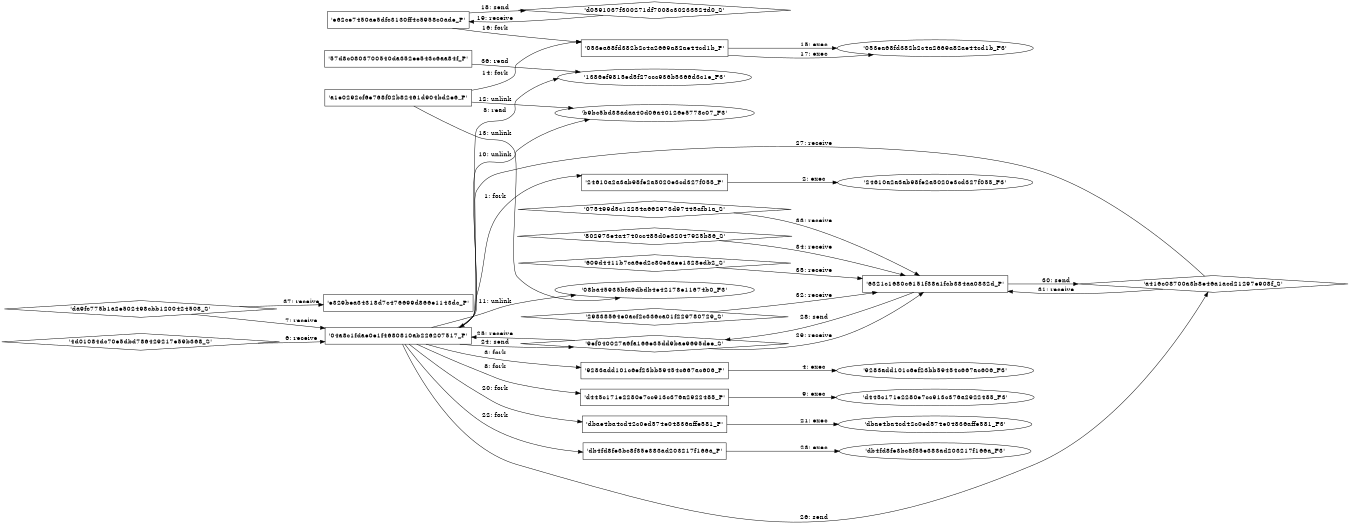digraph "D:\Learning\Paper\apt\基于CTI的攻击预警\Dataset\攻击图\ASGfromALLCTI\New Router Malware with Destructive Capabilities.dot" {
rankdir="LR"
size="9"
fixedsize="false"
splines="true"
nodesep=0.3
ranksep=0
fontsize=10
overlap="scalexy"
engine= "neato"
	"'04a8c1fdae0e1f4680810ab226207517_P'" [node_type=Process shape=box]
	"'24610a2a3ab98fe2a5020e3cd327f055_P'" [node_type=Process shape=box]
	"'04a8c1fdae0e1f4680810ab226207517_P'" -> "'24610a2a3ab98fe2a5020e3cd327f055_P'" [label="1: fork"]
	"'24610a2a3ab98fe2a5020e3cd327f055_P'" [node_type=Process shape=box]
	"'24610a2a3ab98fe2a5020e3cd327f055_F3'" [node_type=File shape=ellipse]
	"'24610a2a3ab98fe2a5020e3cd327f055_P'" -> "'24610a2a3ab98fe2a5020e3cd327f055_F3'" [label="2: exec"]
	"'04a8c1fdae0e1f4680810ab226207517_P'" [node_type=Process shape=box]
	"'9283add101c6ef23bb59454c667ac606_P'" [node_type=Process shape=box]
	"'04a8c1fdae0e1f4680810ab226207517_P'" -> "'9283add101c6ef23bb59454c667ac606_P'" [label="3: fork"]
	"'9283add101c6ef23bb59454c667ac606_P'" [node_type=Process shape=box]
	"'9283add101c6ef23bb59454c667ac606_F3'" [node_type=File shape=ellipse]
	"'9283add101c6ef23bb59454c667ac606_P'" -> "'9283add101c6ef23bb59454c667ac606_F3'" [label="4: exec"]
	"'1386ef9815ed5f27ccc936b5366d3c1e_F3'" [node_type=file shape=ellipse]
	"'04a8c1fdae0e1f4680810ab226207517_P'" [node_type=Process shape=box]
	"'04a8c1fdae0e1f4680810ab226207517_P'" -> "'1386ef9815ed5f27ccc936b5366d3c1e_F3'" [label="5: read"]
	"'04a8c1fdae0e1f4680810ab226207517_P'" [node_type=Process shape=box]
	"'4d01084dc70e5dbd786429217e59b368_S'" [node_type=Socket shape=diamond]
	"'4d01084dc70e5dbd786429217e59b368_S'" -> "'04a8c1fdae0e1f4680810ab226207517_P'" [label="6: receive"]
	"'04a8c1fdae0e1f4680810ab226207517_P'" [node_type=Process shape=box]
	"'da9fc775b1a2e502498cbb1200424508_S'" [node_type=Socket shape=diamond]
	"'da9fc775b1a2e502498cbb1200424508_S'" -> "'04a8c1fdae0e1f4680810ab226207517_P'" [label="7: receive"]
	"'04a8c1fdae0e1f4680810ab226207517_P'" [node_type=Process shape=box]
	"'d445c171e2280e7cc913c376a2922485_P'" [node_type=Process shape=box]
	"'04a8c1fdae0e1f4680810ab226207517_P'" -> "'d445c171e2280e7cc913c376a2922485_P'" [label="8: fork"]
	"'d445c171e2280e7cc913c376a2922485_P'" [node_type=Process shape=box]
	"'d445c171e2280e7cc913c376a2922485_F3'" [node_type=File shape=ellipse]
	"'d445c171e2280e7cc913c376a2922485_P'" -> "'d445c171e2280e7cc913c376a2922485_F3'" [label="9: exec"]
	"'b9bc5bd38adaa40d06a40126e5778c07_F3'" [node_type=file shape=ellipse]
	"'04a8c1fdae0e1f4680810ab226207517_P'" [node_type=Process shape=box]
	"'04a8c1fdae0e1f4680810ab226207517_P'" -> "'b9bc5bd38adaa40d06a40126e5778c07_F3'" [label="10: unlink"]
	"'08ba45935bfa9dbdb4e42178e11674b0_F3'" [node_type=file shape=ellipse]
	"'04a8c1fdae0e1f4680810ab226207517_P'" [node_type=Process shape=box]
	"'04a8c1fdae0e1f4680810ab226207517_P'" -> "'08ba45935bfa9dbdb4e42178e11674b0_F3'" [label="11: unlink"]
	"'b9bc5bd38adaa40d06a40126e5778c07_F3'" [node_type=file shape=ellipse]
	"'a1e0292cf6e768f02b82461d904bd2e6_P'" [node_type=Process shape=box]
	"'a1e0292cf6e768f02b82461d904bd2e6_P'" -> "'b9bc5bd38adaa40d06a40126e5778c07_F3'" [label="12: unlink"]
	"'08ba45935bfa9dbdb4e42178e11674b0_F3'" [node_type=file shape=ellipse]
	"'a1e0292cf6e768f02b82461d904bd2e6_P'" [node_type=Process shape=box]
	"'a1e0292cf6e768f02b82461d904bd2e6_P'" -> "'08ba45935bfa9dbdb4e42178e11674b0_F3'" [label="13: unlink"]
	"'a1e0292cf6e768f02b82461d904bd2e6_P'" [node_type=Process shape=box]
	"'053ea68fd382b2c4a2669a82ae44cd1b_P'" [node_type=Process shape=box]
	"'a1e0292cf6e768f02b82461d904bd2e6_P'" -> "'053ea68fd382b2c4a2669a82ae44cd1b_P'" [label="14: fork"]
	"'053ea68fd382b2c4a2669a82ae44cd1b_P'" [node_type=Process shape=box]
	"'053ea68fd382b2c4a2669a82ae44cd1b_F3'" [node_type=File shape=ellipse]
	"'053ea68fd382b2c4a2669a82ae44cd1b_P'" -> "'053ea68fd382b2c4a2669a82ae44cd1b_F3'" [label="15: exec"]
	"'e62ce7450ae5dfc3130ff4c5958c0ade_P'" [node_type=Process shape=box]
	"'053ea68fd382b2c4a2669a82ae44cd1b_P'" [node_type=Process shape=box]
	"'e62ce7450ae5dfc3130ff4c5958c0ade_P'" -> "'053ea68fd382b2c4a2669a82ae44cd1b_P'" [label="16: fork"]
	"'053ea68fd382b2c4a2669a82ae44cd1b_P'" [node_type=Process shape=box]
	"'053ea68fd382b2c4a2669a82ae44cd1b_F3'" [node_type=File shape=ellipse]
	"'053ea68fd382b2c4a2669a82ae44cd1b_P'" -> "'053ea68fd382b2c4a2669a82ae44cd1b_F3'" [label="17: exec"]
	"'d0591037f300271df7008c30233524d0_S'" [node_type=Socket shape=diamond]
	"'e62ce7450ae5dfc3130ff4c5958c0ade_P'" [node_type=Process shape=box]
	"'e62ce7450ae5dfc3130ff4c5958c0ade_P'" -> "'d0591037f300271df7008c30233524d0_S'" [label="18: send"]
	"'d0591037f300271df7008c30233524d0_S'" -> "'e62ce7450ae5dfc3130ff4c5958c0ade_P'" [label="19: receive"]
	"'04a8c1fdae0e1f4680810ab226207517_P'" [node_type=Process shape=box]
	"'dbae4ba4cd42c0ed574e04836affe581_P'" [node_type=Process shape=box]
	"'04a8c1fdae0e1f4680810ab226207517_P'" -> "'dbae4ba4cd42c0ed574e04836affe581_P'" [label="20: fork"]
	"'dbae4ba4cd42c0ed574e04836affe581_P'" [node_type=Process shape=box]
	"'dbae4ba4cd42c0ed574e04836affe581_F3'" [node_type=File shape=ellipse]
	"'dbae4ba4cd42c0ed574e04836affe581_P'" -> "'dbae4ba4cd42c0ed574e04836affe581_F3'" [label="21: exec"]
	"'04a8c1fdae0e1f4680810ab226207517_P'" [node_type=Process shape=box]
	"'db4fd8fe3bc8f35e383ad203217f166a_P'" [node_type=Process shape=box]
	"'04a8c1fdae0e1f4680810ab226207517_P'" -> "'db4fd8fe3bc8f35e383ad203217f166a_P'" [label="22: fork"]
	"'db4fd8fe3bc8f35e383ad203217f166a_P'" [node_type=Process shape=box]
	"'db4fd8fe3bc8f35e383ad203217f166a_F3'" [node_type=File shape=ellipse]
	"'db4fd8fe3bc8f35e383ad203217f166a_P'" -> "'db4fd8fe3bc8f35e383ad203217f166a_F3'" [label="23: exec"]
	"'9ef040027a6fa166e35dd9bae9695dee_S'" [node_type=Socket shape=diamond]
	"'04a8c1fdae0e1f4680810ab226207517_P'" [node_type=Process shape=box]
	"'04a8c1fdae0e1f4680810ab226207517_P'" -> "'9ef040027a6fa166e35dd9bae9695dee_S'" [label="24: send"]
	"'9ef040027a6fa166e35dd9bae9695dee_S'" -> "'04a8c1fdae0e1f4680810ab226207517_P'" [label="25: receive"]
	"'a416c08700a3b8e46a1acd21297e908f_S'" [node_type=Socket shape=diamond]
	"'04a8c1fdae0e1f4680810ab226207517_P'" [node_type=Process shape=box]
	"'04a8c1fdae0e1f4680810ab226207517_P'" -> "'a416c08700a3b8e46a1acd21297e908f_S'" [label="26: send"]
	"'a416c08700a3b8e46a1acd21297e908f_S'" -> "'04a8c1fdae0e1f4680810ab226207517_P'" [label="27: receive"]
	"'9ef040027a6fa166e35dd9bae9695dee_S'" [node_type=Socket shape=diamond]
	"'6321c1680c6151f38a1fcb384aa0832d_P'" [node_type=Process shape=box]
	"'6321c1680c6151f38a1fcb384aa0832d_P'" -> "'9ef040027a6fa166e35dd9bae9695dee_S'" [label="28: send"]
	"'9ef040027a6fa166e35dd9bae9695dee_S'" -> "'6321c1680c6151f38a1fcb384aa0832d_P'" [label="29: receive"]
	"'a416c08700a3b8e46a1acd21297e908f_S'" [node_type=Socket shape=diamond]
	"'6321c1680c6151f38a1fcb384aa0832d_P'" [node_type=Process shape=box]
	"'6321c1680c6151f38a1fcb384aa0832d_P'" -> "'a416c08700a3b8e46a1acd21297e908f_S'" [label="30: send"]
	"'a416c08700a3b8e46a1acd21297e908f_S'" -> "'6321c1680c6151f38a1fcb384aa0832d_P'" [label="31: receive"]
	"'6321c1680c6151f38a1fcb384aa0832d_P'" [node_type=Process shape=box]
	"'29838564e0acf2c336ca01f229780729_S'" [node_type=Socket shape=diamond]
	"'29838564e0acf2c336ca01f229780729_S'" -> "'6321c1680c6151f38a1fcb384aa0832d_P'" [label="32: receive"]
	"'6321c1680c6151f38a1fcb384aa0832d_P'" [node_type=Process shape=box]
	"'075499d5c12254a662973d97445afb1a_S'" [node_type=Socket shape=diamond]
	"'075499d5c12254a662973d97445afb1a_S'" -> "'6321c1680c6151f38a1fcb384aa0832d_P'" [label="33: receive"]
	"'6321c1680c6151f38a1fcb384aa0832d_P'" [node_type=Process shape=box]
	"'802973e4a4740cc485d0e32047925b86_S'" [node_type=Socket shape=diamond]
	"'802973e4a4740cc485d0e32047925b86_S'" -> "'6321c1680c6151f38a1fcb384aa0832d_P'" [label="34: receive"]
	"'6321c1680c6151f38a1fcb384aa0832d_P'" [node_type=Process shape=box]
	"'609d4411b7ca6ed2c80e3aee1328edb2_S'" [node_type=Socket shape=diamond]
	"'609d4411b7ca6ed2c80e3aee1328edb2_S'" -> "'6321c1680c6151f38a1fcb384aa0832d_P'" [label="35: receive"]
	"'1386ef9815ed5f27ccc936b5366d3c1e_F3'" [node_type=file shape=ellipse]
	"'57d8c0803700540da352ee543c6aa84f_P'" [node_type=Process shape=box]
	"'57d8c0803700540da352ee543c6aa84f_P'" -> "'1386ef9815ed5f27ccc936b5366d3c1e_F3'" [label="36: read"]
	"'e329bea34318d7c476699d866e1143dc_P'" [node_type=Process shape=box]
	"'da9fc775b1a2e502498cbb1200424508_S'" [node_type=Socket shape=diamond]
	"'da9fc775b1a2e502498cbb1200424508_S'" -> "'e329bea34318d7c476699d866e1143dc_P'" [label="37: receive"]
}

